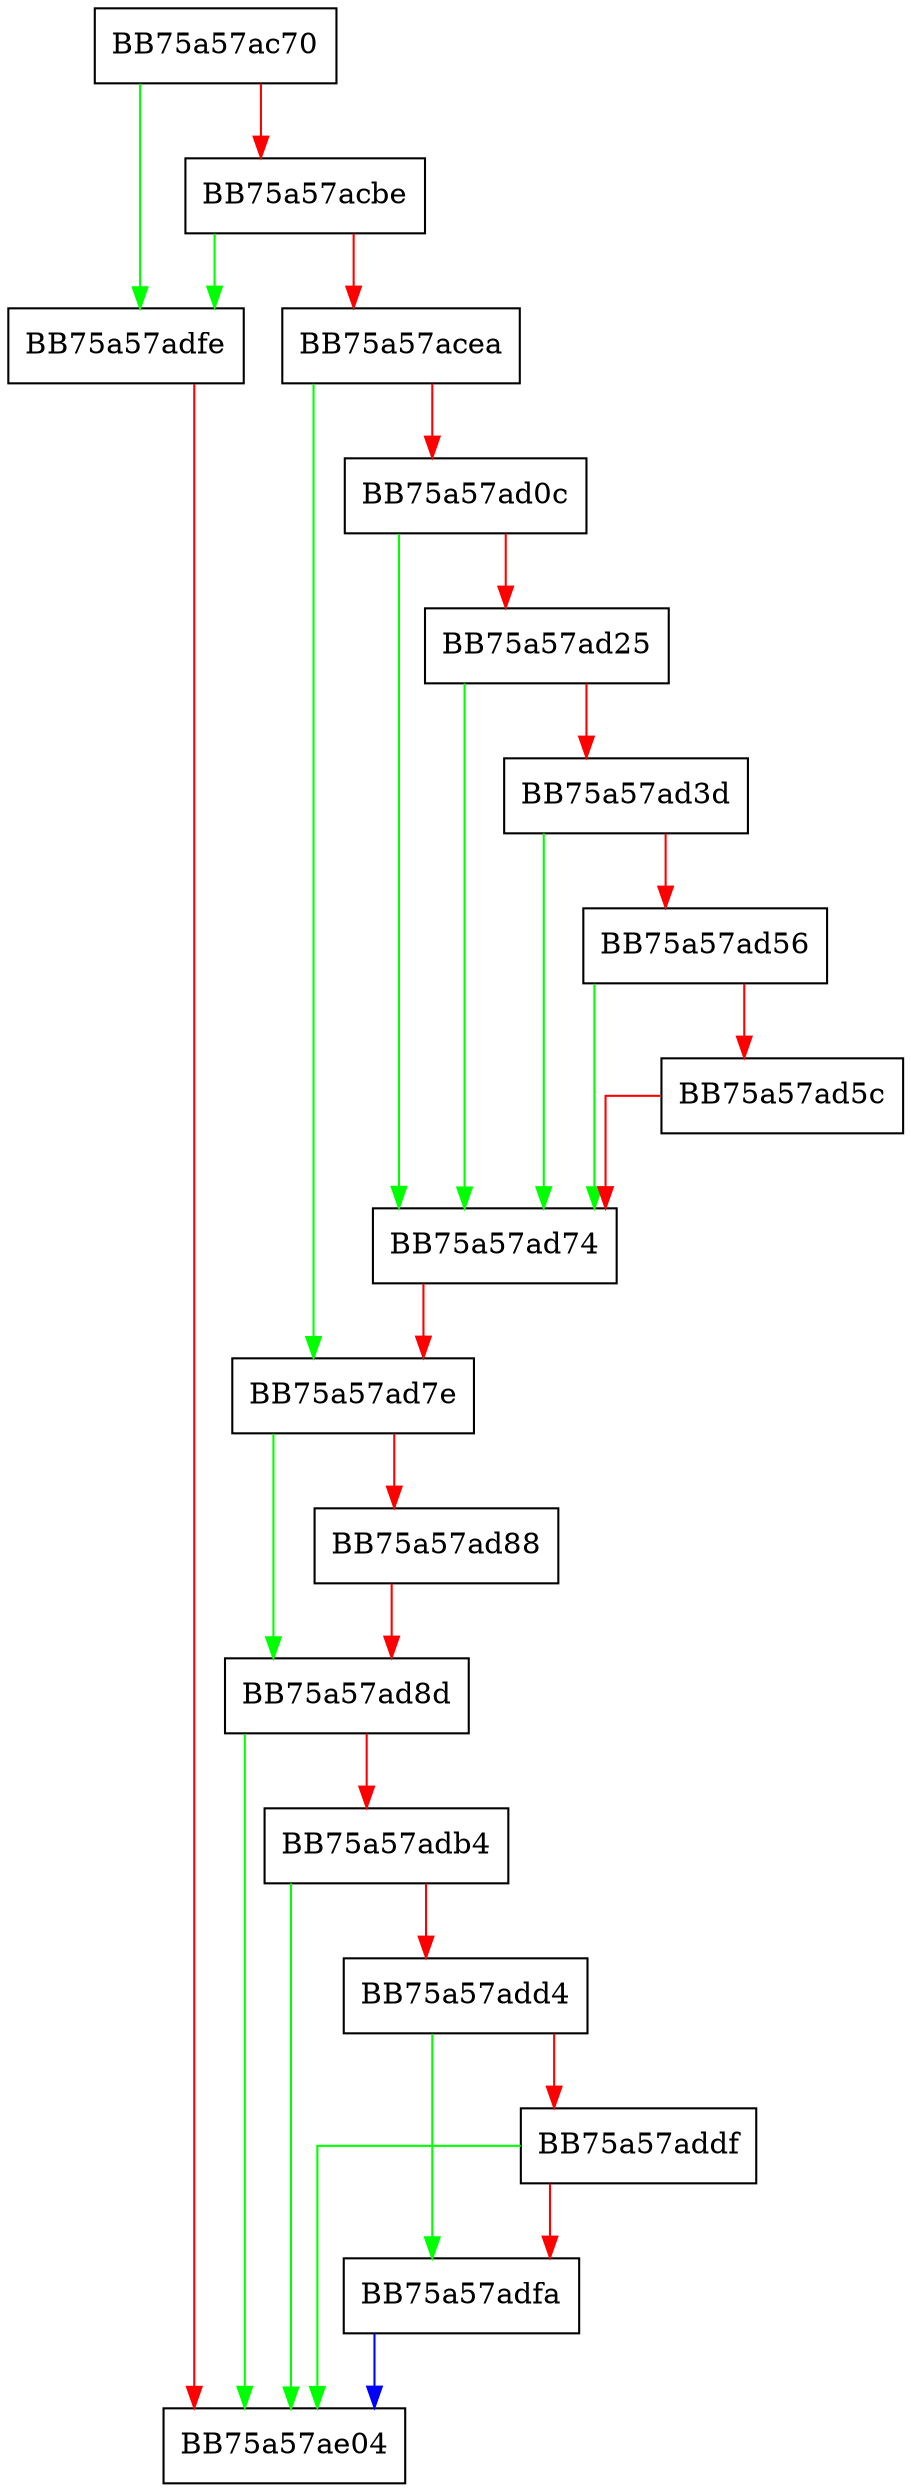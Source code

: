 digraph AddSizesInformationTelemetry {
  node [shape="box"];
  graph [splines=ortho];
  BB75a57ac70 -> BB75a57adfe [color="green"];
  BB75a57ac70 -> BB75a57acbe [color="red"];
  BB75a57acbe -> BB75a57adfe [color="green"];
  BB75a57acbe -> BB75a57acea [color="red"];
  BB75a57acea -> BB75a57ad7e [color="green"];
  BB75a57acea -> BB75a57ad0c [color="red"];
  BB75a57ad0c -> BB75a57ad74 [color="green"];
  BB75a57ad0c -> BB75a57ad25 [color="red"];
  BB75a57ad25 -> BB75a57ad74 [color="green"];
  BB75a57ad25 -> BB75a57ad3d [color="red"];
  BB75a57ad3d -> BB75a57ad74 [color="green"];
  BB75a57ad3d -> BB75a57ad56 [color="red"];
  BB75a57ad56 -> BB75a57ad74 [color="green"];
  BB75a57ad56 -> BB75a57ad5c [color="red"];
  BB75a57ad5c -> BB75a57ad74 [color="red"];
  BB75a57ad74 -> BB75a57ad7e [color="red"];
  BB75a57ad7e -> BB75a57ad8d [color="green"];
  BB75a57ad7e -> BB75a57ad88 [color="red"];
  BB75a57ad88 -> BB75a57ad8d [color="red"];
  BB75a57ad8d -> BB75a57ae04 [color="green"];
  BB75a57ad8d -> BB75a57adb4 [color="red"];
  BB75a57adb4 -> BB75a57ae04 [color="green"];
  BB75a57adb4 -> BB75a57add4 [color="red"];
  BB75a57add4 -> BB75a57adfa [color="green"];
  BB75a57add4 -> BB75a57addf [color="red"];
  BB75a57addf -> BB75a57ae04 [color="green"];
  BB75a57addf -> BB75a57adfa [color="red"];
  BB75a57adfa -> BB75a57ae04 [color="blue"];
  BB75a57adfe -> BB75a57ae04 [color="red"];
}